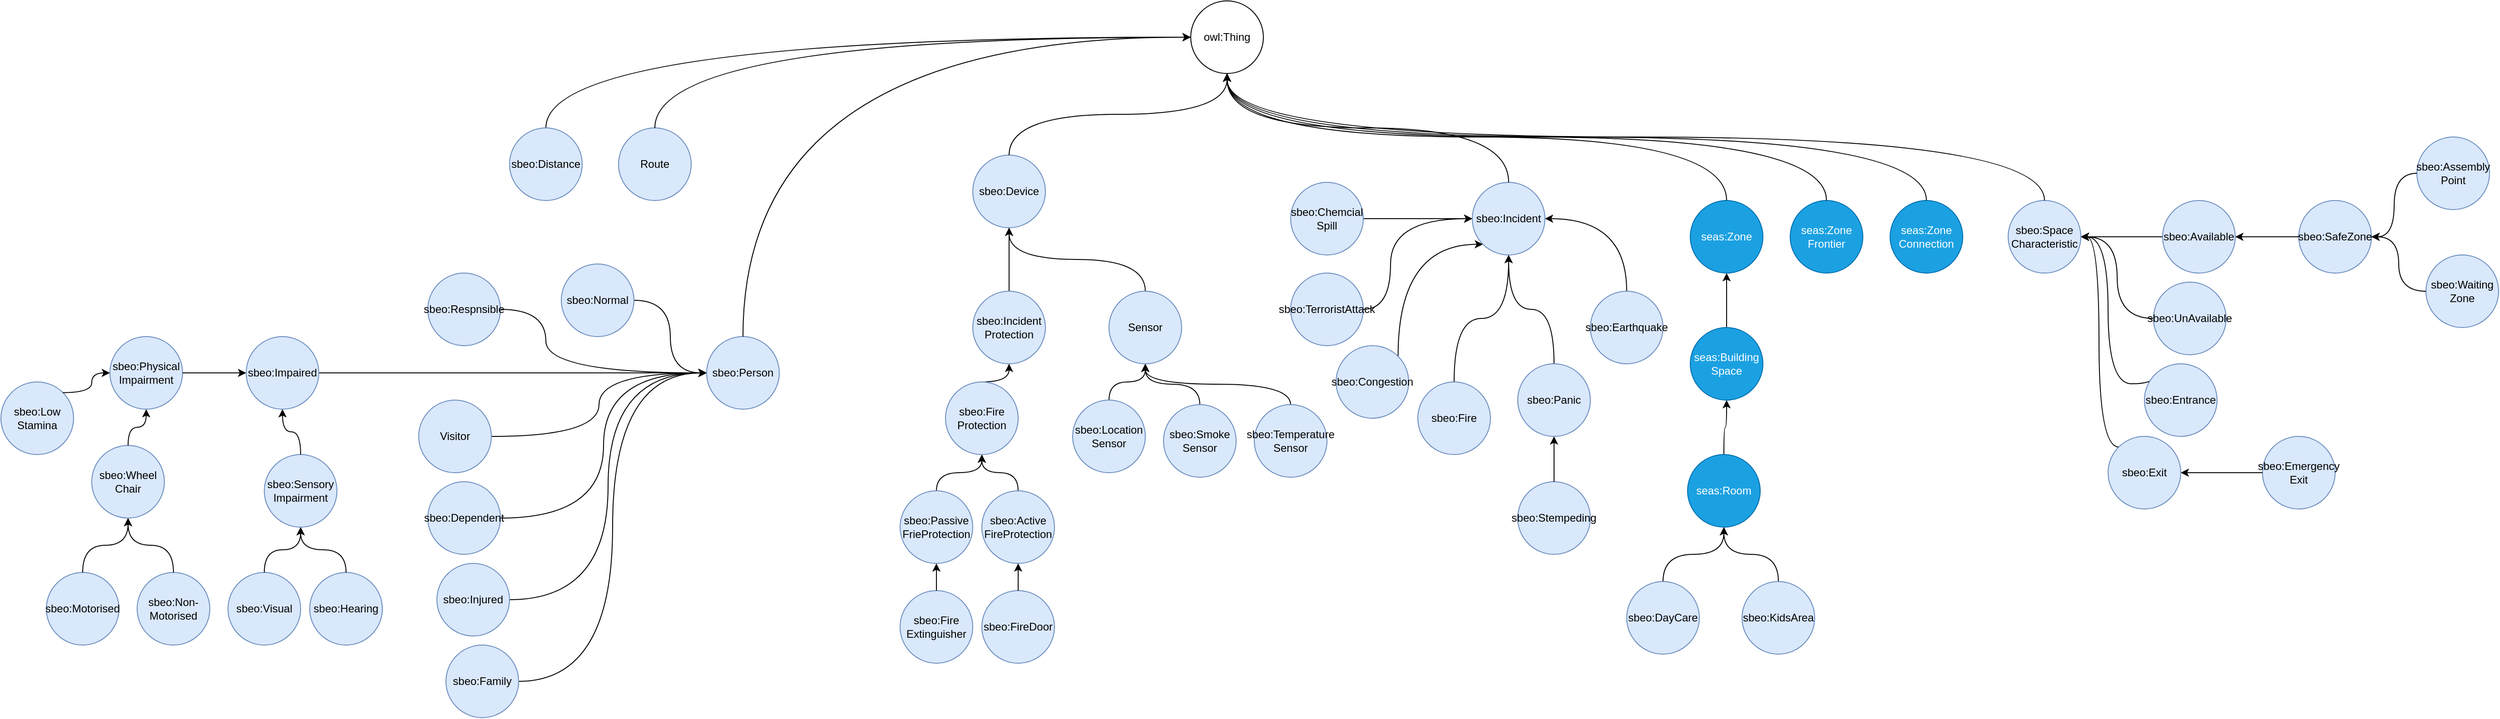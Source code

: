 <mxfile version="12.8.6" type="github"><diagram id="s-fJWoQtj2VFVK5msN_l" name="Page-1"><mxGraphModel dx="2460" dy="490" grid="1" gridSize="10" guides="1" tooltips="1" connect="1" arrows="1" fold="1" page="1" pageScale="1" pageWidth="827" pageHeight="1169" math="0" shadow="0"><root><mxCell id="0"/><mxCell id="1" parent="0"/><mxCell id="IQOuE0TxBNfk_iXKN2kF-1" style="edgeStyle=orthogonalEdgeStyle;curved=1;comic=0;orthogonalLoop=1;jettySize=auto;html=1;exitX=0.5;exitY=1;exitDx=0;exitDy=0;shadow=0;startArrow=classic;startFill=1;endArrow=none;endFill=0;" parent="1" source="EgX6zlfz2IxhlC0AGUEL-5" target="EgX6zlfz2IxhlC0AGUEL-25" edge="1"><mxGeometry relative="1" as="geometry"/></mxCell><mxCell id="IQOuE0TxBNfk_iXKN2kF-7" style="edgeStyle=orthogonalEdgeStyle;curved=1;comic=0;orthogonalLoop=1;jettySize=auto;html=1;shadow=0;startArrow=classic;startFill=1;endArrow=none;endFill=0;exitX=0.5;exitY=1;exitDx=0;exitDy=0;" parent="1" source="EgX6zlfz2IxhlC0AGUEL-5" target="EgX6zlfz2IxhlC0AGUEL-37" edge="1"><mxGeometry relative="1" as="geometry"/></mxCell><mxCell id="EgX6zlfz2IxhlC0AGUEL-5" value="sbeo:Device" style="ellipse;whiteSpace=wrap;html=1;aspect=fixed;fillColor=#dae8fc;strokeColor=#6c8ebf;" parent="1" vertex="1"><mxGeometry x="-120" y="190" width="80" height="80" as="geometry"/></mxCell><mxCell id="EgX6zlfz2IxhlC0AGUEL-6" value="seas:Zone&lt;br&gt;Connection" style="ellipse;whiteSpace=wrap;html=1;aspect=fixed;fillColor=#1ba1e2;strokeColor=#006EAF;fontColor=#ffffff;" parent="1" vertex="1"><mxGeometry x="890" y="240" width="80" height="80" as="geometry"/></mxCell><mxCell id="IQOuE0TxBNfk_iXKN2kF-49" style="edgeStyle=orthogonalEdgeStyle;curved=1;comic=0;orthogonalLoop=1;jettySize=auto;html=1;entryX=1;entryY=0.5;entryDx=0;entryDy=0;shadow=0;startArrow=classic;startFill=1;endArrow=none;endFill=0;" parent="1" source="EgX6zlfz2IxhlC0AGUEL-8" target="IQOuE0TxBNfk_iXKN2kF-43" edge="1"><mxGeometry relative="1" as="geometry"/></mxCell><mxCell id="IQOuE0TxBNfk_iXKN2kF-50" style="edgeStyle=orthogonalEdgeStyle;curved=1;comic=0;orthogonalLoop=1;jettySize=auto;html=1;entryX=1;entryY=0.5;entryDx=0;entryDy=0;shadow=0;startArrow=classic;startFill=1;endArrow=none;endFill=0;" parent="1" source="EgX6zlfz2IxhlC0AGUEL-8" target="IQOuE0TxBNfk_iXKN2kF-42" edge="1"><mxGeometry relative="1" as="geometry"><Array as="points"><mxPoint x="-590" y="430"/><mxPoint x="-590" y="360"/></Array></mxGeometry></mxCell><mxCell id="IQOuE0TxBNfk_iXKN2kF-51" style="edgeStyle=orthogonalEdgeStyle;curved=1;comic=0;orthogonalLoop=1;jettySize=auto;html=1;entryX=1;entryY=0.5;entryDx=0;entryDy=0;shadow=0;startArrow=classic;startFill=1;endArrow=none;endFill=0;" parent="1" source="EgX6zlfz2IxhlC0AGUEL-8" target="IQOuE0TxBNfk_iXKN2kF-41" edge="1"><mxGeometry relative="1" as="geometry"/></mxCell><mxCell id="IQOuE0TxBNfk_iXKN2kF-53" style="edgeStyle=orthogonalEdgeStyle;curved=1;comic=0;orthogonalLoop=1;jettySize=auto;html=1;entryX=1;entryY=0.5;entryDx=0;entryDy=0;shadow=0;startArrow=classic;startFill=1;endArrow=none;endFill=0;" parent="1" source="EgX6zlfz2IxhlC0AGUEL-8" target="IQOuE0TxBNfk_iXKN2kF-32" edge="1"><mxGeometry relative="1" as="geometry"/></mxCell><mxCell id="IQOuE0TxBNfk_iXKN2kF-57" style="edgeStyle=orthogonalEdgeStyle;curved=1;comic=0;orthogonalLoop=1;jettySize=auto;html=1;entryX=1;entryY=0.5;entryDx=0;entryDy=0;shadow=0;startArrow=classic;startFill=1;endArrow=none;endFill=0;" parent="1" source="EgX6zlfz2IxhlC0AGUEL-8" target="IQOuE0TxBNfk_iXKN2kF-45" edge="1"><mxGeometry relative="1" as="geometry"/></mxCell><mxCell id="IQOuE0TxBNfk_iXKN2kF-67" style="edgeStyle=orthogonalEdgeStyle;curved=1;comic=0;orthogonalLoop=1;jettySize=auto;html=1;entryX=1;entryY=0.5;entryDx=0;entryDy=0;shadow=0;startArrow=classic;startFill=1;endArrow=none;endFill=0;" parent="1" source="EgX6zlfz2IxhlC0AGUEL-8" target="IQOuE0TxBNfk_iXKN2kF-44" edge="1"><mxGeometry relative="1" as="geometry"/></mxCell><mxCell id="IQOuE0TxBNfk_iXKN2kF-68" style="edgeStyle=orthogonalEdgeStyle;curved=1;comic=0;orthogonalLoop=1;jettySize=auto;html=1;entryX=1;entryY=0.5;entryDx=0;entryDy=0;shadow=0;startArrow=classic;startFill=1;endArrow=none;endFill=0;" parent="1" source="EgX6zlfz2IxhlC0AGUEL-8" target="IQOuE0TxBNfk_iXKN2kF-46" edge="1"><mxGeometry relative="1" as="geometry"/></mxCell><mxCell id="EgX6zlfz2IxhlC0AGUEL-8" value="sbeo:Person" style="ellipse;whiteSpace=wrap;html=1;aspect=fixed;fillColor=#dae8fc;strokeColor=#6c8ebf;" parent="1" vertex="1"><mxGeometry x="-413" y="390" width="80" height="80" as="geometry"/></mxCell><mxCell id="IQOuE0TxBNfk_iXKN2kF-24" style="edgeStyle=orthogonalEdgeStyle;curved=1;comic=0;orthogonalLoop=1;jettySize=auto;html=1;entryX=1;entryY=0.5;entryDx=0;entryDy=0;shadow=0;startArrow=classic;startFill=1;endArrow=none;endFill=0;" parent="1" source="EgX6zlfz2IxhlC0AGUEL-9" target="IQOuE0TxBNfk_iXKN2kF-23" edge="1"><mxGeometry relative="1" as="geometry"/></mxCell><mxCell id="IQOuE0TxBNfk_iXKN2kF-25" style="edgeStyle=orthogonalEdgeStyle;curved=1;comic=0;orthogonalLoop=1;jettySize=auto;html=1;entryX=1;entryY=0.5;entryDx=0;entryDy=0;shadow=0;startArrow=classic;startFill=1;endArrow=none;endFill=0;" parent="1" source="EgX6zlfz2IxhlC0AGUEL-9" target="IQOuE0TxBNfk_iXKN2kF-17" edge="1"><mxGeometry relative="1" as="geometry"><Array as="points"><mxPoint x="340" y="260"/><mxPoint x="340" y="360"/></Array></mxGeometry></mxCell><mxCell id="IQOuE0TxBNfk_iXKN2kF-27" style="edgeStyle=orthogonalEdgeStyle;curved=1;comic=0;orthogonalLoop=1;jettySize=auto;html=1;exitX=0.5;exitY=1;exitDx=0;exitDy=0;entryX=0.5;entryY=0;entryDx=0;entryDy=0;shadow=0;startArrow=classic;startFill=1;endArrow=none;endFill=0;" parent="1" source="EgX6zlfz2IxhlC0AGUEL-9" target="IQOuE0TxBNfk_iXKN2kF-20" edge="1"><mxGeometry relative="1" as="geometry"/></mxCell><mxCell id="IQOuE0TxBNfk_iXKN2kF-28" style="edgeStyle=orthogonalEdgeStyle;curved=1;comic=0;orthogonalLoop=1;jettySize=auto;html=1;entryX=0.5;entryY=0;entryDx=0;entryDy=0;shadow=0;startArrow=classic;startFill=1;endArrow=none;endFill=0;" parent="1" source="EgX6zlfz2IxhlC0AGUEL-9" target="IQOuE0TxBNfk_iXKN2kF-19" edge="1"><mxGeometry relative="1" as="geometry"/></mxCell><mxCell id="IQOuE0TxBNfk_iXKN2kF-29" style="edgeStyle=orthogonalEdgeStyle;curved=1;comic=0;orthogonalLoop=1;jettySize=auto;html=1;entryX=0.5;entryY=0;entryDx=0;entryDy=0;shadow=0;startArrow=classic;startFill=1;endArrow=none;endFill=0;exitX=1;exitY=0.5;exitDx=0;exitDy=0;" parent="1" source="EgX6zlfz2IxhlC0AGUEL-9" target="IQOuE0TxBNfk_iXKN2kF-21" edge="1"><mxGeometry relative="1" as="geometry"/></mxCell><mxCell id="IQOuE0TxBNfk_iXKN2kF-31" style="edgeStyle=orthogonalEdgeStyle;curved=1;comic=0;orthogonalLoop=1;jettySize=auto;html=1;exitX=0;exitY=1;exitDx=0;exitDy=0;entryX=1;entryY=0;entryDx=0;entryDy=0;shadow=0;startArrow=classic;startFill=1;endArrow=none;endFill=0;" parent="1" source="EgX6zlfz2IxhlC0AGUEL-9" target="IQOuE0TxBNfk_iXKN2kF-22" edge="1"><mxGeometry relative="1" as="geometry"/></mxCell><mxCell id="EgX6zlfz2IxhlC0AGUEL-9" value="sbeo:Incident" style="ellipse;whiteSpace=wrap;html=1;aspect=fixed;fillColor=#dae8fc;strokeColor=#6c8ebf;" parent="1" vertex="1"><mxGeometry x="430" y="220" width="80" height="80" as="geometry"/></mxCell><mxCell id="EgX6zlfz2IxhlC0AGUEL-10" value="Route" style="ellipse;whiteSpace=wrap;html=1;aspect=fixed;fillColor=#dae8fc;strokeColor=#6c8ebf;" parent="1" vertex="1"><mxGeometry x="-510" y="160" width="80" height="80" as="geometry"/></mxCell><mxCell id="IQOuE0TxBNfk_iXKN2kF-78" style="edgeStyle=orthogonalEdgeStyle;curved=1;comic=0;orthogonalLoop=1;jettySize=auto;html=1;entryX=0;entryY=0.5;entryDx=0;entryDy=0;shadow=0;startArrow=classic;startFill=1;endArrow=none;endFill=0;" parent="1" source="EgX6zlfz2IxhlC0AGUEL-11" target="IQOuE0TxBNfk_iXKN2kF-77" edge="1"><mxGeometry relative="1" as="geometry"/></mxCell><mxCell id="IQOuE0TxBNfk_iXKN2kF-79" style="edgeStyle=orthogonalEdgeStyle;curved=1;comic=0;orthogonalLoop=1;jettySize=auto;html=1;exitX=1;exitY=0.5;exitDx=0;exitDy=0;entryX=0;entryY=0.5;entryDx=0;entryDy=0;shadow=0;startArrow=classic;startFill=1;endArrow=none;endFill=0;" parent="1" source="EgX6zlfz2IxhlC0AGUEL-11" target="IQOuE0TxBNfk_iXKN2kF-69" edge="1"><mxGeometry relative="1" as="geometry"/></mxCell><mxCell id="IQOuE0TxBNfk_iXKN2kF-80" style="edgeStyle=orthogonalEdgeStyle;curved=1;comic=0;orthogonalLoop=1;jettySize=auto;html=1;entryX=0;entryY=0;entryDx=0;entryDy=0;shadow=0;startArrow=classic;startFill=1;endArrow=none;endFill=0;" parent="1" source="EgX6zlfz2IxhlC0AGUEL-11" target="IQOuE0TxBNfk_iXKN2kF-73" edge="1"><mxGeometry relative="1" as="geometry"><Array as="points"><mxPoint x="1130" y="280"/><mxPoint x="1130" y="442"/></Array></mxGeometry></mxCell><mxCell id="IQOuE0TxBNfk_iXKN2kF-81" style="edgeStyle=orthogonalEdgeStyle;curved=1;comic=0;orthogonalLoop=1;jettySize=auto;html=1;entryX=0;entryY=0;entryDx=0;entryDy=0;shadow=0;startArrow=classic;startFill=1;endArrow=none;endFill=0;" parent="1" source="EgX6zlfz2IxhlC0AGUEL-11" target="IQOuE0TxBNfk_iXKN2kF-72" edge="1"><mxGeometry relative="1" as="geometry"><Array as="points"><mxPoint x="1120" y="280"/><mxPoint x="1120" y="512"/></Array></mxGeometry></mxCell><mxCell id="EgX6zlfz2IxhlC0AGUEL-11" value="sbeo:Space&lt;br&gt;Characteristic" style="ellipse;aspect=fixed;fillColor=#dae8fc;strokeColor=#6c8ebf;horizontal=1;verticalAlign=middle;align=center;labelBorderColor=none;whiteSpace=wrap;html=1;" parent="1" vertex="1"><mxGeometry x="1020" y="240" width="80" height="80" as="geometry"/></mxCell><mxCell id="EgX6zlfz2IxhlC0AGUEL-67" style="edgeStyle=orthogonalEdgeStyle;curved=1;comic=0;orthogonalLoop=1;jettySize=auto;html=1;entryX=0.5;entryY=0;entryDx=0;entryDy=0;shadow=0;startArrow=classic;startFill=1;endArrow=none;endFill=0;" parent="1" source="EgX6zlfz2IxhlC0AGUEL-14" target="EgX6zlfz2IxhlC0AGUEL-26" edge="1"><mxGeometry relative="1" as="geometry"/></mxCell><mxCell id="EgX6zlfz2IxhlC0AGUEL-14" value="seas:Zone" style="ellipse;whiteSpace=wrap;html=1;aspect=fixed;fillColor=#1ba1e2;strokeColor=#006EAF;fontColor=#ffffff;" parent="1" vertex="1"><mxGeometry x="670" y="240.0" width="80" height="80" as="geometry"/></mxCell><mxCell id="EgX6zlfz2IxhlC0AGUEL-15" value="seas:Zone&lt;br&gt;Frontier" style="ellipse;whiteSpace=wrap;html=1;aspect=fixed;fillColor=#1ba1e2;strokeColor=#006EAF;fontColor=#ffffff;" parent="1" vertex="1"><mxGeometry x="780" y="240.0" width="80" height="80" as="geometry"/></mxCell><mxCell id="EgX6zlfz2IxhlC0AGUEL-58" style="edgeStyle=orthogonalEdgeStyle;curved=1;comic=0;orthogonalLoop=1;jettySize=auto;html=1;exitX=0.5;exitY=1;exitDx=0;exitDy=0;entryX=0.5;entryY=0;entryDx=0;entryDy=0;shadow=0;startArrow=classic;startFill=1;endArrow=none;endFill=0;" parent="1" source="EgX6zlfz2IxhlC0AGUEL-16" target="EgX6zlfz2IxhlC0AGUEL-5" edge="1"><mxGeometry relative="1" as="geometry"/></mxCell><mxCell id="EgX6zlfz2IxhlC0AGUEL-59" style="edgeStyle=orthogonalEdgeStyle;curved=1;comic=0;orthogonalLoop=1;jettySize=auto;html=1;exitX=0.5;exitY=1;exitDx=0;exitDy=0;entryX=0.5;entryY=0;entryDx=0;entryDy=0;shadow=0;startArrow=classic;startFill=1;endArrow=none;endFill=0;" parent="1" source="EgX6zlfz2IxhlC0AGUEL-16" target="EgX6zlfz2IxhlC0AGUEL-9" edge="1"><mxGeometry relative="1" as="geometry"/></mxCell><mxCell id="EgX6zlfz2IxhlC0AGUEL-62" style="edgeStyle=orthogonalEdgeStyle;curved=1;comic=0;orthogonalLoop=1;jettySize=auto;html=1;exitX=0.5;exitY=1;exitDx=0;exitDy=0;shadow=0;startArrow=classic;startFill=1;endArrow=none;endFill=0;" parent="1" source="EgX6zlfz2IxhlC0AGUEL-16" target="EgX6zlfz2IxhlC0AGUEL-11" edge="1"><mxGeometry relative="1" as="geometry"/></mxCell><mxCell id="EgX6zlfz2IxhlC0AGUEL-63" style="edgeStyle=orthogonalEdgeStyle;curved=1;comic=0;orthogonalLoop=1;jettySize=auto;html=1;exitX=0.5;exitY=1;exitDx=0;exitDy=0;entryX=0.5;entryY=0;entryDx=0;entryDy=0;shadow=0;startArrow=classic;startFill=1;endArrow=none;endFill=0;" parent="1" source="EgX6zlfz2IxhlC0AGUEL-16" target="EgX6zlfz2IxhlC0AGUEL-14" edge="1"><mxGeometry relative="1" as="geometry"/></mxCell><mxCell id="EgX6zlfz2IxhlC0AGUEL-64" style="edgeStyle=orthogonalEdgeStyle;curved=1;comic=0;orthogonalLoop=1;jettySize=auto;html=1;exitX=0.5;exitY=1;exitDx=0;exitDy=0;entryX=0.5;entryY=0;entryDx=0;entryDy=0;shadow=0;startArrow=classic;startFill=1;endArrow=none;endFill=0;" parent="1" source="EgX6zlfz2IxhlC0AGUEL-16" target="EgX6zlfz2IxhlC0AGUEL-15" edge="1"><mxGeometry relative="1" as="geometry"/></mxCell><mxCell id="EgX6zlfz2IxhlC0AGUEL-65" style="edgeStyle=orthogonalEdgeStyle;curved=1;comic=0;orthogonalLoop=1;jettySize=auto;html=1;exitX=0.5;exitY=1;exitDx=0;exitDy=0;entryX=0.5;entryY=0;entryDx=0;entryDy=0;shadow=0;startArrow=classic;startFill=1;endArrow=none;endFill=0;" parent="1" source="EgX6zlfz2IxhlC0AGUEL-16" target="EgX6zlfz2IxhlC0AGUEL-6" edge="1"><mxGeometry relative="1" as="geometry"/></mxCell><mxCell id="IQOuE0TxBNfk_iXKN2kF-14" style="edgeStyle=orthogonalEdgeStyle;curved=1;comic=0;orthogonalLoop=1;jettySize=auto;html=1;shadow=0;startArrow=classic;startFill=1;endArrow=none;endFill=0;" parent="1" source="EgX6zlfz2IxhlC0AGUEL-16" target="IQOuE0TxBNfk_iXKN2kF-13" edge="1"><mxGeometry relative="1" as="geometry"/></mxCell><mxCell id="IQOuE0TxBNfk_iXKN2kF-15" style="edgeStyle=orthogonalEdgeStyle;curved=1;comic=0;orthogonalLoop=1;jettySize=auto;html=1;shadow=0;startArrow=classic;startFill=1;endArrow=none;endFill=0;" parent="1" source="EgX6zlfz2IxhlC0AGUEL-16" target="EgX6zlfz2IxhlC0AGUEL-10" edge="1"><mxGeometry relative="1" as="geometry"/></mxCell><mxCell id="IQOuE0TxBNfk_iXKN2kF-16" style="edgeStyle=orthogonalEdgeStyle;curved=1;comic=0;orthogonalLoop=1;jettySize=auto;html=1;entryX=0.5;entryY=0;entryDx=0;entryDy=0;shadow=0;startArrow=classic;startFill=1;endArrow=none;endFill=0;" parent="1" source="EgX6zlfz2IxhlC0AGUEL-16" target="EgX6zlfz2IxhlC0AGUEL-8" edge="1"><mxGeometry relative="1" as="geometry"/></mxCell><mxCell id="EgX6zlfz2IxhlC0AGUEL-16" value="owl:Thing" style="ellipse;whiteSpace=wrap;html=1;aspect=fixed;" parent="1" vertex="1"><mxGeometry x="120" y="20" width="80" height="80" as="geometry"/></mxCell><mxCell id="IQOuE0TxBNfk_iXKN2kF-2" style="edgeStyle=orthogonalEdgeStyle;curved=1;comic=0;orthogonalLoop=1;jettySize=auto;html=1;exitX=0.5;exitY=1;exitDx=0;exitDy=0;shadow=0;startArrow=classic;startFill=1;endArrow=none;endFill=0;" parent="1" source="EgX6zlfz2IxhlC0AGUEL-25" target="EgX6zlfz2IxhlC0AGUEL-38" edge="1"><mxGeometry relative="1" as="geometry"/></mxCell><mxCell id="EgX6zlfz2IxhlC0AGUEL-25" value="sbeo:Incident&lt;br&gt;Protection" style="ellipse;whiteSpace=wrap;html=1;aspect=fixed;fillColor=#dae8fc;strokeColor=#6c8ebf;" parent="1" vertex="1"><mxGeometry x="-120" y="340" width="80" height="80" as="geometry"/></mxCell><mxCell id="EgX6zlfz2IxhlC0AGUEL-68" style="edgeStyle=orthogonalEdgeStyle;curved=1;comic=0;orthogonalLoop=1;jettySize=auto;html=1;shadow=0;startArrow=classic;startFill=1;endArrow=none;endFill=0;" parent="1" source="EgX6zlfz2IxhlC0AGUEL-26" target="EgX6zlfz2IxhlC0AGUEL-27" edge="1"><mxGeometry relative="1" as="geometry"/></mxCell><mxCell id="EgX6zlfz2IxhlC0AGUEL-26" value="seas:Building&lt;br&gt;Space" style="ellipse;whiteSpace=wrap;html=1;aspect=fixed;fillColor=#1ba1e2;strokeColor=#006EAF;fontColor=#ffffff;" parent="1" vertex="1"><mxGeometry x="670" y="380.0" width="80" height="80" as="geometry"/></mxCell><mxCell id="EgX6zlfz2IxhlC0AGUEL-69" style="edgeStyle=orthogonalEdgeStyle;curved=1;comic=0;orthogonalLoop=1;jettySize=auto;html=1;exitX=0.5;exitY=1;exitDx=0;exitDy=0;shadow=0;startArrow=classic;startFill=1;endArrow=none;endFill=0;entryX=0.5;entryY=0;entryDx=0;entryDy=0;" parent="1" source="EgX6zlfz2IxhlC0AGUEL-27" target="EgX6zlfz2IxhlC0AGUEL-28" edge="1"><mxGeometry relative="1" as="geometry"/></mxCell><mxCell id="EgX6zlfz2IxhlC0AGUEL-70" style="edgeStyle=orthogonalEdgeStyle;curved=1;comic=0;orthogonalLoop=1;jettySize=auto;html=1;entryX=0.5;entryY=0;entryDx=0;entryDy=0;shadow=0;startArrow=classic;startFill=1;endArrow=none;endFill=0;" parent="1" source="EgX6zlfz2IxhlC0AGUEL-27" target="EgX6zlfz2IxhlC0AGUEL-29" edge="1"><mxGeometry relative="1" as="geometry"/></mxCell><mxCell id="EgX6zlfz2IxhlC0AGUEL-27" value="seas:Room" style="ellipse;whiteSpace=wrap;html=1;aspect=fixed;fillColor=#1ba1e2;strokeColor=#006EAF;fontColor=#ffffff;" parent="1" vertex="1"><mxGeometry x="667" y="520.0" width="80" height="80" as="geometry"/></mxCell><mxCell id="EgX6zlfz2IxhlC0AGUEL-28" value="sbeo:DayCare" style="ellipse;whiteSpace=wrap;html=1;aspect=fixed;fillColor=#dae8fc;strokeColor=#6c8ebf;" parent="1" vertex="1"><mxGeometry x="600" y="660" width="80" height="80" as="geometry"/></mxCell><mxCell id="EgX6zlfz2IxhlC0AGUEL-29" value="sbeo:KidsArea" style="ellipse;whiteSpace=wrap;html=1;aspect=fixed;fillColor=#dae8fc;strokeColor=#6c8ebf;" parent="1" vertex="1"><mxGeometry x="727" y="660" width="80" height="80" as="geometry"/></mxCell><mxCell id="IQOuE0TxBNfk_iXKN2kF-9" style="edgeStyle=orthogonalEdgeStyle;curved=1;comic=0;orthogonalLoop=1;jettySize=auto;html=1;shadow=0;startArrow=classic;startFill=1;endArrow=none;endFill=0;" parent="1" source="EgX6zlfz2IxhlC0AGUEL-37" target="EgX6zlfz2IxhlC0AGUEL-42" edge="1"><mxGeometry relative="1" as="geometry"/></mxCell><mxCell id="IQOuE0TxBNfk_iXKN2kF-10" style="edgeStyle=orthogonalEdgeStyle;curved=1;comic=0;orthogonalLoop=1;jettySize=auto;html=1;exitX=0.5;exitY=1;exitDx=0;exitDy=0;shadow=0;startArrow=classic;startFill=1;endArrow=none;endFill=0;" parent="1" source="EgX6zlfz2IxhlC0AGUEL-37" target="EgX6zlfz2IxhlC0AGUEL-41" edge="1"><mxGeometry relative="1" as="geometry"/></mxCell><mxCell id="IQOuE0TxBNfk_iXKN2kF-11" style="edgeStyle=orthogonalEdgeStyle;curved=1;comic=0;orthogonalLoop=1;jettySize=auto;html=1;entryX=0.5;entryY=0;entryDx=0;entryDy=0;shadow=0;startArrow=classic;startFill=1;endArrow=none;endFill=0;exitX=0.5;exitY=1;exitDx=0;exitDy=0;" parent="1" source="EgX6zlfz2IxhlC0AGUEL-37" target="EgX6zlfz2IxhlC0AGUEL-40" edge="1"><mxGeometry relative="1" as="geometry"/></mxCell><mxCell id="EgX6zlfz2IxhlC0AGUEL-37" value="Sensor" style="ellipse;whiteSpace=wrap;html=1;aspect=fixed;fillColor=#dae8fc;strokeColor=#6c8ebf;" parent="1" vertex="1"><mxGeometry x="30" y="340" width="80" height="80" as="geometry"/></mxCell><mxCell id="IQOuE0TxBNfk_iXKN2kF-3" style="edgeStyle=orthogonalEdgeStyle;curved=1;comic=0;orthogonalLoop=1;jettySize=auto;html=1;exitX=0.5;exitY=1;exitDx=0;exitDy=0;shadow=0;startArrow=classic;startFill=1;endArrow=none;endFill=0;" parent="1" source="EgX6zlfz2IxhlC0AGUEL-38" target="EgX6zlfz2IxhlC0AGUEL-45" edge="1"><mxGeometry relative="1" as="geometry"/></mxCell><mxCell id="IQOuE0TxBNfk_iXKN2kF-4" style="edgeStyle=orthogonalEdgeStyle;curved=1;comic=0;orthogonalLoop=1;jettySize=auto;html=1;shadow=0;startArrow=classic;startFill=1;endArrow=none;endFill=0;exitX=0.5;exitY=1;exitDx=0;exitDy=0;" parent="1" source="EgX6zlfz2IxhlC0AGUEL-38" target="EgX6zlfz2IxhlC0AGUEL-46" edge="1"><mxGeometry relative="1" as="geometry"/></mxCell><mxCell id="EgX6zlfz2IxhlC0AGUEL-38" value="sbeo:Fire&lt;br&gt;Protection" style="ellipse;whiteSpace=wrap;html=1;aspect=fixed;fillColor=#dae8fc;strokeColor=#6c8ebf;" parent="1" vertex="1"><mxGeometry x="-150" y="440" width="80" height="80" as="geometry"/></mxCell><mxCell id="EgX6zlfz2IxhlC0AGUEL-40" value="&lt;span style=&quot;white-space: normal&quot;&gt;sbeo:Temperature&lt;br&gt;Sensor&lt;br&gt;&lt;/span&gt;" style="ellipse;whiteSpace=wrap;html=1;aspect=fixed;fillColor=#dae8fc;strokeColor=#6c8ebf;" parent="1" vertex="1"><mxGeometry x="190" y="465" width="80" height="80" as="geometry"/></mxCell><mxCell id="EgX6zlfz2IxhlC0AGUEL-41" value="&lt;span style=&quot;white-space: normal&quot;&gt;sbeo:Smoke&lt;br&gt;Sensor&lt;/span&gt;" style="ellipse;whiteSpace=wrap;html=1;aspect=fixed;fillColor=#dae8fc;strokeColor=#6c8ebf;" parent="1" vertex="1"><mxGeometry x="90" y="465" width="80" height="80" as="geometry"/></mxCell><mxCell id="EgX6zlfz2IxhlC0AGUEL-42" value="&lt;span style=&quot;white-space: normal&quot;&gt;sbeo:Location&lt;br&gt;Sensor&lt;/span&gt;" style="ellipse;whiteSpace=wrap;html=1;aspect=fixed;fillColor=#dae8fc;strokeColor=#6c8ebf;" parent="1" vertex="1"><mxGeometry x="-10" y="460" width="80" height="80" as="geometry"/></mxCell><mxCell id="EgX6zlfz2IxhlC0AGUEL-43" value="&lt;span style=&quot;white-space: normal&quot;&gt;sbeo:FireDoor&lt;/span&gt;" style="ellipse;whiteSpace=wrap;html=1;aspect=fixed;fillColor=#dae8fc;strokeColor=#6c8ebf;" parent="1" vertex="1"><mxGeometry x="-110" y="670" width="80" height="80" as="geometry"/></mxCell><mxCell id="EgX6zlfz2IxhlC0AGUEL-44" value="&lt;span style=&quot;white-space: normal&quot;&gt;sbeo:Fire&lt;br&gt;Extinguisher&lt;br&gt;&lt;/span&gt;" style="ellipse;whiteSpace=wrap;html=1;aspect=fixed;fillColor=#dae8fc;strokeColor=#6c8ebf;" parent="1" vertex="1"><mxGeometry x="-200" y="670" width="80" height="80" as="geometry"/></mxCell><mxCell id="IQOuE0TxBNfk_iXKN2kF-6" style="edgeStyle=orthogonalEdgeStyle;curved=1;comic=0;orthogonalLoop=1;jettySize=auto;html=1;shadow=0;startArrow=classic;startFill=1;endArrow=none;endFill=0;" parent="1" source="EgX6zlfz2IxhlC0AGUEL-45" target="EgX6zlfz2IxhlC0AGUEL-44" edge="1"><mxGeometry relative="1" as="geometry"/></mxCell><mxCell id="EgX6zlfz2IxhlC0AGUEL-45" value="&lt;span style=&quot;white-space: normal&quot;&gt;sbeo:Passive&lt;br&gt;FrieProtection&lt;br&gt;&lt;/span&gt;" style="ellipse;whiteSpace=wrap;html=1;aspect=fixed;fillColor=#dae8fc;strokeColor=#6c8ebf;" parent="1" vertex="1"><mxGeometry x="-200" y="560" width="80" height="80" as="geometry"/></mxCell><mxCell id="IQOuE0TxBNfk_iXKN2kF-5" style="edgeStyle=orthogonalEdgeStyle;curved=1;comic=0;orthogonalLoop=1;jettySize=auto;html=1;entryX=0.5;entryY=0;entryDx=0;entryDy=0;shadow=0;startArrow=classic;startFill=1;endArrow=none;endFill=0;" parent="1" source="EgX6zlfz2IxhlC0AGUEL-46" target="EgX6zlfz2IxhlC0AGUEL-43" edge="1"><mxGeometry relative="1" as="geometry"/></mxCell><mxCell id="EgX6zlfz2IxhlC0AGUEL-46" value="&lt;span style=&quot;white-space: normal&quot;&gt;sbeo:Active&lt;br&gt;FireProtection&lt;/span&gt;" style="ellipse;whiteSpace=wrap;html=1;aspect=fixed;fillColor=#dae8fc;strokeColor=#6c8ebf;" parent="1" vertex="1"><mxGeometry x="-110" y="560" width="80" height="80" as="geometry"/></mxCell><mxCell id="IQOuE0TxBNfk_iXKN2kF-13" value="&lt;span style=&quot;white-space: normal&quot;&gt;sbeo:Distance&lt;/span&gt;" style="ellipse;whiteSpace=wrap;html=1;aspect=fixed;fillColor=#dae8fc;strokeColor=#6c8ebf;" parent="1" vertex="1"><mxGeometry x="-630" y="160" width="80" height="80" as="geometry"/></mxCell><mxCell id="IQOuE0TxBNfk_iXKN2kF-17" value="&lt;span style=&quot;white-space: normal&quot;&gt;sbeo:TerroristAttack&lt;/span&gt;" style="ellipse;whiteSpace=wrap;html=1;aspect=fixed;fillColor=#dae8fc;strokeColor=#6c8ebf;" parent="1" vertex="1"><mxGeometry x="230" y="320" width="80" height="80" as="geometry"/></mxCell><mxCell id="IQOuE0TxBNfk_iXKN2kF-18" value="&lt;span style=&quot;white-space: normal&quot;&gt;sbeo:Stempeding&lt;/span&gt;" style="ellipse;whiteSpace=wrap;html=1;aspect=fixed;fillColor=#dae8fc;strokeColor=#6c8ebf;" parent="1" vertex="1"><mxGeometry x="480" y="550" width="80" height="80" as="geometry"/></mxCell><mxCell id="IQOuE0TxBNfk_iXKN2kF-30" style="edgeStyle=orthogonalEdgeStyle;curved=1;comic=0;orthogonalLoop=1;jettySize=auto;html=1;entryX=0.5;entryY=0;entryDx=0;entryDy=0;shadow=0;startArrow=classic;startFill=1;endArrow=none;endFill=0;" parent="1" source="IQOuE0TxBNfk_iXKN2kF-19" target="IQOuE0TxBNfk_iXKN2kF-18" edge="1"><mxGeometry relative="1" as="geometry"/></mxCell><mxCell id="IQOuE0TxBNfk_iXKN2kF-19" value="&lt;span style=&quot;white-space: normal&quot;&gt;sbeo:Panic&lt;/span&gt;" style="ellipse;whiteSpace=wrap;html=1;aspect=fixed;fillColor=#dae8fc;strokeColor=#6c8ebf;" parent="1" vertex="1"><mxGeometry x="480" y="420" width="80" height="80" as="geometry"/></mxCell><mxCell id="IQOuE0TxBNfk_iXKN2kF-20" value="sbeo:Fire" style="ellipse;whiteSpace=wrap;html=1;aspect=fixed;fillColor=#dae8fc;strokeColor=#6c8ebf;" parent="1" vertex="1"><mxGeometry x="370" y="440" width="80" height="80" as="geometry"/></mxCell><mxCell id="IQOuE0TxBNfk_iXKN2kF-21" value="&lt;span style=&quot;white-space: normal&quot;&gt;sbeo:Earthquake&lt;/span&gt;" style="ellipse;whiteSpace=wrap;html=1;aspect=fixed;fillColor=#dae8fc;strokeColor=#6c8ebf;" parent="1" vertex="1"><mxGeometry x="560" y="340" width="80" height="80" as="geometry"/></mxCell><mxCell id="IQOuE0TxBNfk_iXKN2kF-22" value="&lt;span style=&quot;white-space: normal&quot;&gt;sbeo:Congestion&lt;/span&gt;" style="ellipse;whiteSpace=wrap;html=1;aspect=fixed;fillColor=#dae8fc;strokeColor=#6c8ebf;" parent="1" vertex="1"><mxGeometry x="280" y="400" width="80" height="80" as="geometry"/></mxCell><mxCell id="IQOuE0TxBNfk_iXKN2kF-23" value="&lt;span style=&quot;white-space: normal&quot;&gt;sbeo:Chemcial&lt;br&gt;Spill&lt;/span&gt;" style="ellipse;whiteSpace=wrap;html=1;aspect=fixed;fillColor=#dae8fc;strokeColor=#6c8ebf;" parent="1" vertex="1"><mxGeometry x="230" y="220" width="80" height="80" as="geometry"/></mxCell><mxCell id="IQOuE0TxBNfk_iXKN2kF-32" value="&lt;span style=&quot;white-space: normal&quot;&gt;sbeo:Dependent&lt;/span&gt;" style="ellipse;whiteSpace=wrap;html=1;aspect=fixed;fillColor=#dae8fc;strokeColor=#6c8ebf;" parent="1" vertex="1"><mxGeometry x="-720" y="550" width="80" height="80" as="geometry"/></mxCell><mxCell id="IQOuE0TxBNfk_iXKN2kF-33" value="sbeo:Visual" style="ellipse;whiteSpace=wrap;html=1;aspect=fixed;fillColor=#dae8fc;strokeColor=#6c8ebf;" parent="1" vertex="1"><mxGeometry x="-940" y="650" width="80" height="80" as="geometry"/></mxCell><mxCell id="IQOuE0TxBNfk_iXKN2kF-34" value="&lt;span style=&quot;white-space: normal&quot;&gt;sbeo:Hearing&lt;/span&gt;" style="ellipse;whiteSpace=wrap;html=1;aspect=fixed;fillColor=#dae8fc;strokeColor=#6c8ebf;" parent="1" vertex="1"><mxGeometry x="-850" y="650" width="80" height="80" as="geometry"/></mxCell><mxCell id="IQOuE0TxBNfk_iXKN2kF-35" value="&lt;span style=&quot;white-space: normal&quot;&gt;sbeo:Non-Motorised&lt;/span&gt;" style="ellipse;whiteSpace=wrap;html=1;aspect=fixed;fillColor=#dae8fc;strokeColor=#6c8ebf;" parent="1" vertex="1"><mxGeometry x="-1040" y="650" width="80" height="80" as="geometry"/></mxCell><mxCell id="IQOuE0TxBNfk_iXKN2kF-36" value="&lt;span style=&quot;white-space: normal&quot;&gt;sbeo:Motorised&lt;/span&gt;" style="ellipse;whiteSpace=wrap;html=1;aspect=fixed;fillColor=#dae8fc;strokeColor=#6c8ebf;" parent="1" vertex="1"><mxGeometry x="-1140" y="650" width="80" height="80" as="geometry"/></mxCell><mxCell id="IQOuE0TxBNfk_iXKN2kF-62" style="edgeStyle=orthogonalEdgeStyle;curved=1;comic=0;orthogonalLoop=1;jettySize=auto;html=1;entryX=0.5;entryY=0;entryDx=0;entryDy=0;shadow=0;startArrow=classic;startFill=1;endArrow=none;endFill=0;" parent="1" source="IQOuE0TxBNfk_iXKN2kF-37" target="IQOuE0TxBNfk_iXKN2kF-36" edge="1"><mxGeometry relative="1" as="geometry"/></mxCell><mxCell id="IQOuE0TxBNfk_iXKN2kF-63" style="edgeStyle=orthogonalEdgeStyle;curved=1;comic=0;orthogonalLoop=1;jettySize=auto;html=1;entryX=0.5;entryY=0;entryDx=0;entryDy=0;shadow=0;startArrow=classic;startFill=1;endArrow=none;endFill=0;" parent="1" source="IQOuE0TxBNfk_iXKN2kF-37" target="IQOuE0TxBNfk_iXKN2kF-35" edge="1"><mxGeometry relative="1" as="geometry"/></mxCell><mxCell id="IQOuE0TxBNfk_iXKN2kF-37" value="&lt;span style=&quot;white-space: normal&quot;&gt;sbeo:Wheel&lt;br&gt;Chair&lt;/span&gt;" style="ellipse;whiteSpace=wrap;html=1;aspect=fixed;fillColor=#dae8fc;strokeColor=#6c8ebf;" parent="1" vertex="1"><mxGeometry x="-1090" y="510" width="80" height="80" as="geometry"/></mxCell><mxCell id="IQOuE0TxBNfk_iXKN2kF-38" value="&lt;span style=&quot;white-space: normal&quot;&gt;sbeo:Low&lt;br&gt;Stamina&lt;/span&gt;" style="ellipse;whiteSpace=wrap;html=1;aspect=fixed;fillColor=#dae8fc;strokeColor=#6c8ebf;" parent="1" vertex="1"><mxGeometry x="-1190" y="440" width="80" height="80" as="geometry"/></mxCell><mxCell id="IQOuE0TxBNfk_iXKN2kF-64" style="edgeStyle=orthogonalEdgeStyle;curved=1;comic=0;orthogonalLoop=1;jettySize=auto;html=1;shadow=0;startArrow=classic;startFill=1;endArrow=none;endFill=0;" parent="1" source="IQOuE0TxBNfk_iXKN2kF-39" target="IQOuE0TxBNfk_iXKN2kF-33" edge="1"><mxGeometry relative="1" as="geometry"/></mxCell><mxCell id="IQOuE0TxBNfk_iXKN2kF-65" style="edgeStyle=orthogonalEdgeStyle;curved=1;comic=0;orthogonalLoop=1;jettySize=auto;html=1;entryX=0.5;entryY=0;entryDx=0;entryDy=0;shadow=0;startArrow=classic;startFill=1;endArrow=none;endFill=0;" parent="1" source="IQOuE0TxBNfk_iXKN2kF-39" target="IQOuE0TxBNfk_iXKN2kF-34" edge="1"><mxGeometry relative="1" as="geometry"/></mxCell><mxCell id="IQOuE0TxBNfk_iXKN2kF-39" value="&lt;span style=&quot;white-space: normal&quot;&gt;sbeo:Sensory&lt;br&gt;Impairment&lt;/span&gt;" style="ellipse;whiteSpace=wrap;html=1;aspect=fixed;fillColor=#dae8fc;strokeColor=#6c8ebf;" parent="1" vertex="1"><mxGeometry x="-900" y="520" width="80" height="80" as="geometry"/></mxCell><mxCell id="IQOuE0TxBNfk_iXKN2kF-60" style="edgeStyle=orthogonalEdgeStyle;curved=1;comic=0;orthogonalLoop=1;jettySize=auto;html=1;entryX=1;entryY=0;entryDx=0;entryDy=0;shadow=0;startArrow=classic;startFill=1;endArrow=none;endFill=0;" parent="1" source="IQOuE0TxBNfk_iXKN2kF-40" target="IQOuE0TxBNfk_iXKN2kF-38" edge="1"><mxGeometry relative="1" as="geometry"/></mxCell><mxCell id="IQOuE0TxBNfk_iXKN2kF-61" style="edgeStyle=orthogonalEdgeStyle;curved=1;comic=0;orthogonalLoop=1;jettySize=auto;html=1;entryX=0.5;entryY=0;entryDx=0;entryDy=0;shadow=0;startArrow=classic;startFill=1;endArrow=none;endFill=0;" parent="1" source="IQOuE0TxBNfk_iXKN2kF-40" target="IQOuE0TxBNfk_iXKN2kF-37" edge="1"><mxGeometry relative="1" as="geometry"/></mxCell><mxCell id="IQOuE0TxBNfk_iXKN2kF-40" value="&lt;span style=&quot;white-space: normal&quot;&gt;sbeo:Physical&lt;br&gt;Impairment&lt;br&gt;&lt;/span&gt;" style="ellipse;whiteSpace=wrap;html=1;aspect=fixed;fillColor=#dae8fc;strokeColor=#6c8ebf;" parent="1" vertex="1"><mxGeometry x="-1070" y="390" width="80" height="80" as="geometry"/></mxCell><mxCell id="IQOuE0TxBNfk_iXKN2kF-41" value="Visitor" style="ellipse;whiteSpace=wrap;html=1;aspect=fixed;fillColor=#dae8fc;strokeColor=#6c8ebf;" parent="1" vertex="1"><mxGeometry x="-730" y="460" width="80" height="80" as="geometry"/></mxCell><mxCell id="IQOuE0TxBNfk_iXKN2kF-42" value="&lt;span style=&quot;white-space: normal&quot;&gt;sbeo:Respnsible&lt;/span&gt;" style="ellipse;whiteSpace=wrap;html=1;aspect=fixed;fillColor=#dae8fc;strokeColor=#6c8ebf;" parent="1" vertex="1"><mxGeometry x="-720" y="320" width="80" height="80" as="geometry"/></mxCell><mxCell id="IQOuE0TxBNfk_iXKN2kF-43" value="&lt;span style=&quot;white-space: normal&quot;&gt;sbeo:Normal&lt;/span&gt;" style="ellipse;whiteSpace=wrap;html=1;aspect=fixed;fillColor=#dae8fc;strokeColor=#6c8ebf;" parent="1" vertex="1"><mxGeometry x="-573" y="310" width="80" height="80" as="geometry"/></mxCell><mxCell id="IQOuE0TxBNfk_iXKN2kF-44" value="&lt;span style=&quot;white-space: normal&quot;&gt;sbeo:Injured&lt;/span&gt;" style="ellipse;whiteSpace=wrap;html=1;aspect=fixed;fillColor=#dae8fc;strokeColor=#6c8ebf;" parent="1" vertex="1"><mxGeometry x="-710" y="640" width="80" height="80" as="geometry"/></mxCell><mxCell id="IQOuE0TxBNfk_iXKN2kF-58" style="edgeStyle=orthogonalEdgeStyle;curved=1;comic=0;orthogonalLoop=1;jettySize=auto;html=1;entryX=1;entryY=0.5;entryDx=0;entryDy=0;shadow=0;startArrow=classic;startFill=1;endArrow=none;endFill=0;" parent="1" source="IQOuE0TxBNfk_iXKN2kF-45" target="IQOuE0TxBNfk_iXKN2kF-40" edge="1"><mxGeometry relative="1" as="geometry"/></mxCell><mxCell id="IQOuE0TxBNfk_iXKN2kF-59" style="edgeStyle=orthogonalEdgeStyle;curved=1;comic=0;orthogonalLoop=1;jettySize=auto;html=1;exitX=0.5;exitY=1;exitDx=0;exitDy=0;shadow=0;startArrow=classic;startFill=1;endArrow=none;endFill=0;" parent="1" source="IQOuE0TxBNfk_iXKN2kF-45" target="IQOuE0TxBNfk_iXKN2kF-39" edge="1"><mxGeometry relative="1" as="geometry"/></mxCell><mxCell id="IQOuE0TxBNfk_iXKN2kF-45" value="&lt;span style=&quot;white-space: normal&quot;&gt;sbeo:Impaired&lt;/span&gt;" style="ellipse;whiteSpace=wrap;html=1;aspect=fixed;fillColor=#dae8fc;strokeColor=#6c8ebf;" parent="1" vertex="1"><mxGeometry x="-920" y="390" width="80" height="80" as="geometry"/></mxCell><mxCell id="IQOuE0TxBNfk_iXKN2kF-46" value="&lt;span style=&quot;white-space: normal&quot;&gt;sbeo:Family&lt;/span&gt;" style="ellipse;whiteSpace=wrap;html=1;aspect=fixed;fillColor=#dae8fc;strokeColor=#6c8ebf;" parent="1" vertex="1"><mxGeometry x="-700" y="730" width="80" height="80" as="geometry"/></mxCell><mxCell id="IQOuE0TxBNfk_iXKN2kF-69" value="&lt;span style=&quot;white-space: normal&quot;&gt;sbeo:UnAvailable&lt;/span&gt;" style="ellipse;whiteSpace=wrap;html=1;aspect=fixed;fillColor=#dae8fc;strokeColor=#6c8ebf;" parent="1" vertex="1"><mxGeometry x="1180" y="330" width="80" height="80" as="geometry"/></mxCell><mxCell id="IQOuE0TxBNfk_iXKN2kF-71" value="&lt;span style=&quot;white-space: normal&quot;&gt;sbeo:Emergency&lt;br&gt;Exit&lt;/span&gt;" style="ellipse;whiteSpace=wrap;html=1;aspect=fixed;fillColor=#dae8fc;strokeColor=#6c8ebf;" parent="1" vertex="1"><mxGeometry x="1300" y="500" width="80" height="80" as="geometry"/></mxCell><mxCell id="IQOuE0TxBNfk_iXKN2kF-82" style="edgeStyle=orthogonalEdgeStyle;curved=1;comic=0;orthogonalLoop=1;jettySize=auto;html=1;entryX=0;entryY=0.5;entryDx=0;entryDy=0;shadow=0;startArrow=classic;startFill=1;endArrow=none;endFill=0;" parent="1" source="IQOuE0TxBNfk_iXKN2kF-72" target="IQOuE0TxBNfk_iXKN2kF-71" edge="1"><mxGeometry relative="1" as="geometry"/></mxCell><mxCell id="IQOuE0TxBNfk_iXKN2kF-72" value="&lt;span style=&quot;white-space: normal&quot;&gt;sbeo:Exit&lt;/span&gt;" style="ellipse;whiteSpace=wrap;html=1;aspect=fixed;fillColor=#dae8fc;strokeColor=#6c8ebf;" parent="1" vertex="1"><mxGeometry x="1130" y="500" width="80" height="80" as="geometry"/></mxCell><mxCell id="IQOuE0TxBNfk_iXKN2kF-73" value="&lt;span style=&quot;white-space: normal&quot;&gt;sbeo:Entrance&lt;/span&gt;" style="ellipse;whiteSpace=wrap;html=1;aspect=fixed;fillColor=#dae8fc;strokeColor=#6c8ebf;" parent="1" vertex="1"><mxGeometry x="1170" y="420" width="80" height="80" as="geometry"/></mxCell><mxCell id="IQOuE0TxBNfk_iXKN2kF-74" value="&lt;span style=&quot;white-space: normal&quot;&gt;sbeo:Waiting&lt;br&gt;Zone&lt;/span&gt;" style="ellipse;whiteSpace=wrap;html=1;aspect=fixed;fillColor=#dae8fc;strokeColor=#6c8ebf;" parent="1" vertex="1"><mxGeometry x="1480" y="300" width="80" height="80" as="geometry"/></mxCell><mxCell id="IQOuE0TxBNfk_iXKN2kF-75" value="&lt;span style=&quot;white-space: normal&quot;&gt;sbeo:Assembly&lt;br&gt;Point&lt;br&gt;&lt;/span&gt;" style="ellipse;whiteSpace=wrap;html=1;aspect=fixed;fillColor=#dae8fc;strokeColor=#6c8ebf;" parent="1" vertex="1"><mxGeometry x="1470" y="170" width="80" height="80" as="geometry"/></mxCell><mxCell id="IQOuE0TxBNfk_iXKN2kF-84" style="edgeStyle=orthogonalEdgeStyle;curved=1;comic=0;orthogonalLoop=1;jettySize=auto;html=1;entryX=0;entryY=0.5;entryDx=0;entryDy=0;shadow=0;startArrow=classic;startFill=1;endArrow=none;endFill=0;" parent="1" source="IQOuE0TxBNfk_iXKN2kF-76" target="IQOuE0TxBNfk_iXKN2kF-75" edge="1"><mxGeometry relative="1" as="geometry"/></mxCell><mxCell id="IQOuE0TxBNfk_iXKN2kF-85" style="edgeStyle=orthogonalEdgeStyle;curved=1;comic=0;orthogonalLoop=1;jettySize=auto;html=1;entryX=0;entryY=0.5;entryDx=0;entryDy=0;shadow=0;startArrow=classic;startFill=1;endArrow=none;endFill=0;" parent="1" source="IQOuE0TxBNfk_iXKN2kF-76" target="IQOuE0TxBNfk_iXKN2kF-74" edge="1"><mxGeometry relative="1" as="geometry"/></mxCell><mxCell id="IQOuE0TxBNfk_iXKN2kF-76" value="sbeo:SafeZone" style="ellipse;whiteSpace=wrap;html=1;aspect=fixed;fillColor=#dae8fc;strokeColor=#6c8ebf;" parent="1" vertex="1"><mxGeometry x="1340" y="240" width="80" height="80" as="geometry"/></mxCell><mxCell id="IQOuE0TxBNfk_iXKN2kF-83" style="edgeStyle=orthogonalEdgeStyle;curved=1;comic=0;orthogonalLoop=1;jettySize=auto;html=1;entryX=0;entryY=0.5;entryDx=0;entryDy=0;shadow=0;startArrow=classic;startFill=1;endArrow=none;endFill=0;" parent="1" source="IQOuE0TxBNfk_iXKN2kF-77" target="IQOuE0TxBNfk_iXKN2kF-76" edge="1"><mxGeometry relative="1" as="geometry"/></mxCell><mxCell id="IQOuE0TxBNfk_iXKN2kF-77" value="sbeo:Available" style="ellipse;whiteSpace=wrap;html=1;aspect=fixed;fillColor=#dae8fc;strokeColor=#6c8ebf;" parent="1" vertex="1"><mxGeometry x="1190" y="240" width="80" height="80" as="geometry"/></mxCell></root></mxGraphModel></diagram></mxfile>